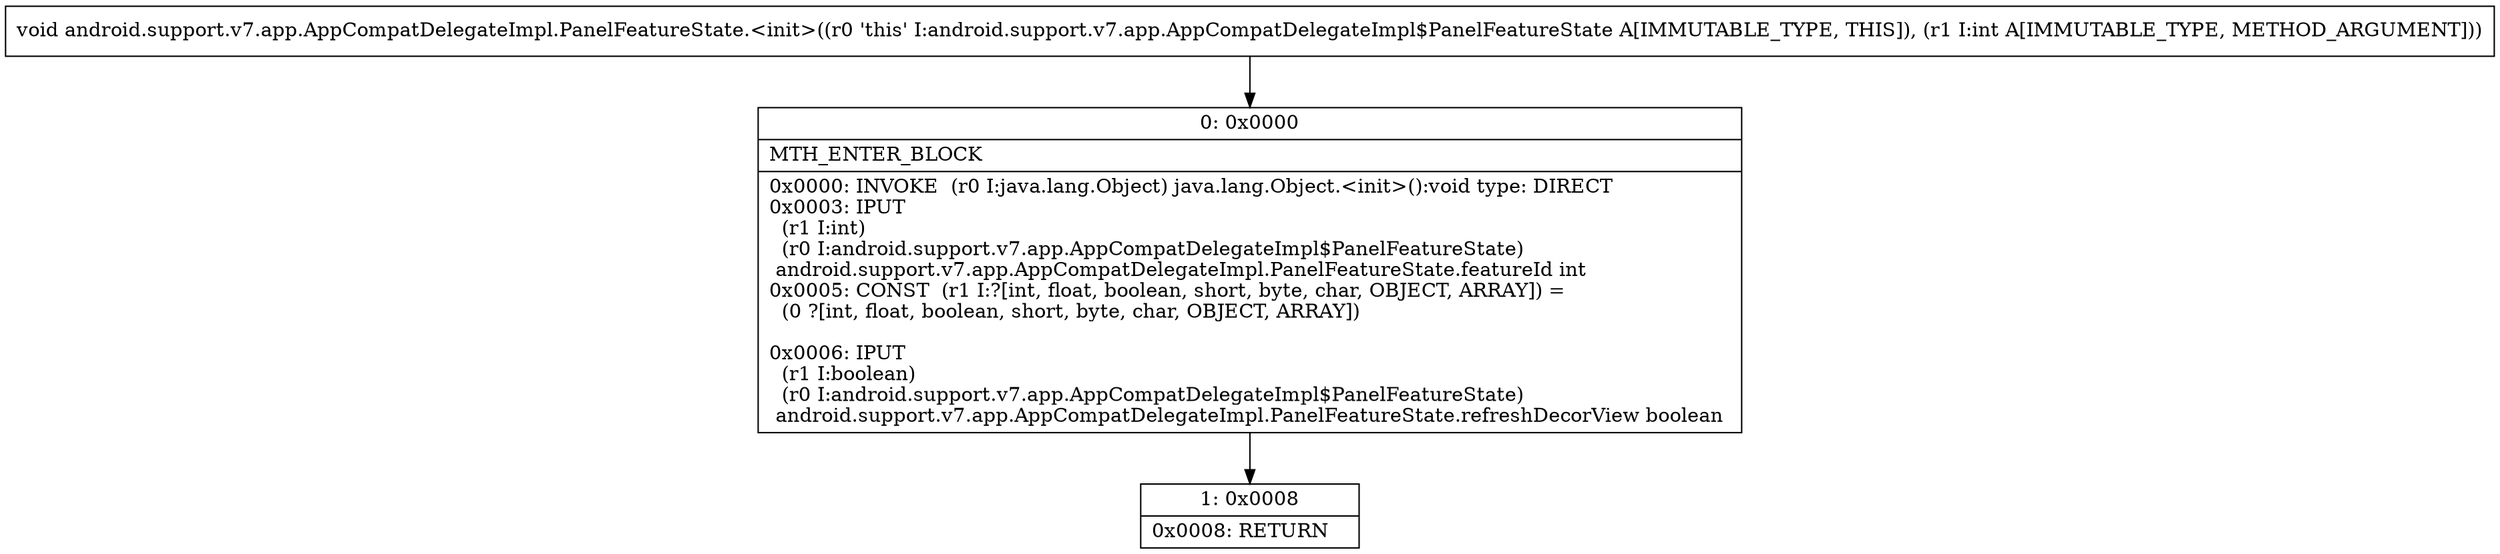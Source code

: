 digraph "CFG forandroid.support.v7.app.AppCompatDelegateImpl.PanelFeatureState.\<init\>(I)V" {
Node_0 [shape=record,label="{0\:\ 0x0000|MTH_ENTER_BLOCK\l|0x0000: INVOKE  (r0 I:java.lang.Object) java.lang.Object.\<init\>():void type: DIRECT \l0x0003: IPUT  \l  (r1 I:int)\l  (r0 I:android.support.v7.app.AppCompatDelegateImpl$PanelFeatureState)\l android.support.v7.app.AppCompatDelegateImpl.PanelFeatureState.featureId int \l0x0005: CONST  (r1 I:?[int, float, boolean, short, byte, char, OBJECT, ARRAY]) = \l  (0 ?[int, float, boolean, short, byte, char, OBJECT, ARRAY])\l \l0x0006: IPUT  \l  (r1 I:boolean)\l  (r0 I:android.support.v7.app.AppCompatDelegateImpl$PanelFeatureState)\l android.support.v7.app.AppCompatDelegateImpl.PanelFeatureState.refreshDecorView boolean \l}"];
Node_1 [shape=record,label="{1\:\ 0x0008|0x0008: RETURN   \l}"];
MethodNode[shape=record,label="{void android.support.v7.app.AppCompatDelegateImpl.PanelFeatureState.\<init\>((r0 'this' I:android.support.v7.app.AppCompatDelegateImpl$PanelFeatureState A[IMMUTABLE_TYPE, THIS]), (r1 I:int A[IMMUTABLE_TYPE, METHOD_ARGUMENT])) }"];
MethodNode -> Node_0;
Node_0 -> Node_1;
}

